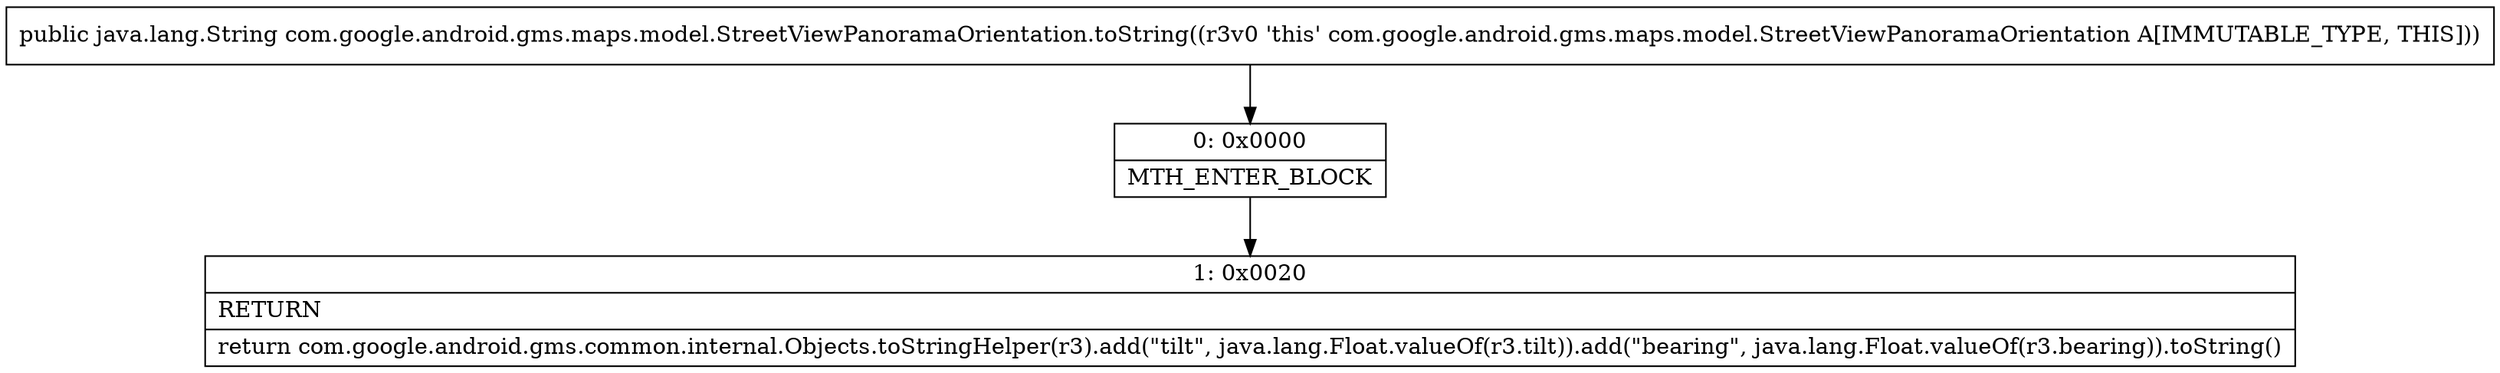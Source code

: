 digraph "CFG forcom.google.android.gms.maps.model.StreetViewPanoramaOrientation.toString()Ljava\/lang\/String;" {
Node_0 [shape=record,label="{0\:\ 0x0000|MTH_ENTER_BLOCK\l}"];
Node_1 [shape=record,label="{1\:\ 0x0020|RETURN\l|return com.google.android.gms.common.internal.Objects.toStringHelper(r3).add(\"tilt\", java.lang.Float.valueOf(r3.tilt)).add(\"bearing\", java.lang.Float.valueOf(r3.bearing)).toString()\l}"];
MethodNode[shape=record,label="{public java.lang.String com.google.android.gms.maps.model.StreetViewPanoramaOrientation.toString((r3v0 'this' com.google.android.gms.maps.model.StreetViewPanoramaOrientation A[IMMUTABLE_TYPE, THIS])) }"];
MethodNode -> Node_0;
Node_0 -> Node_1;
}

